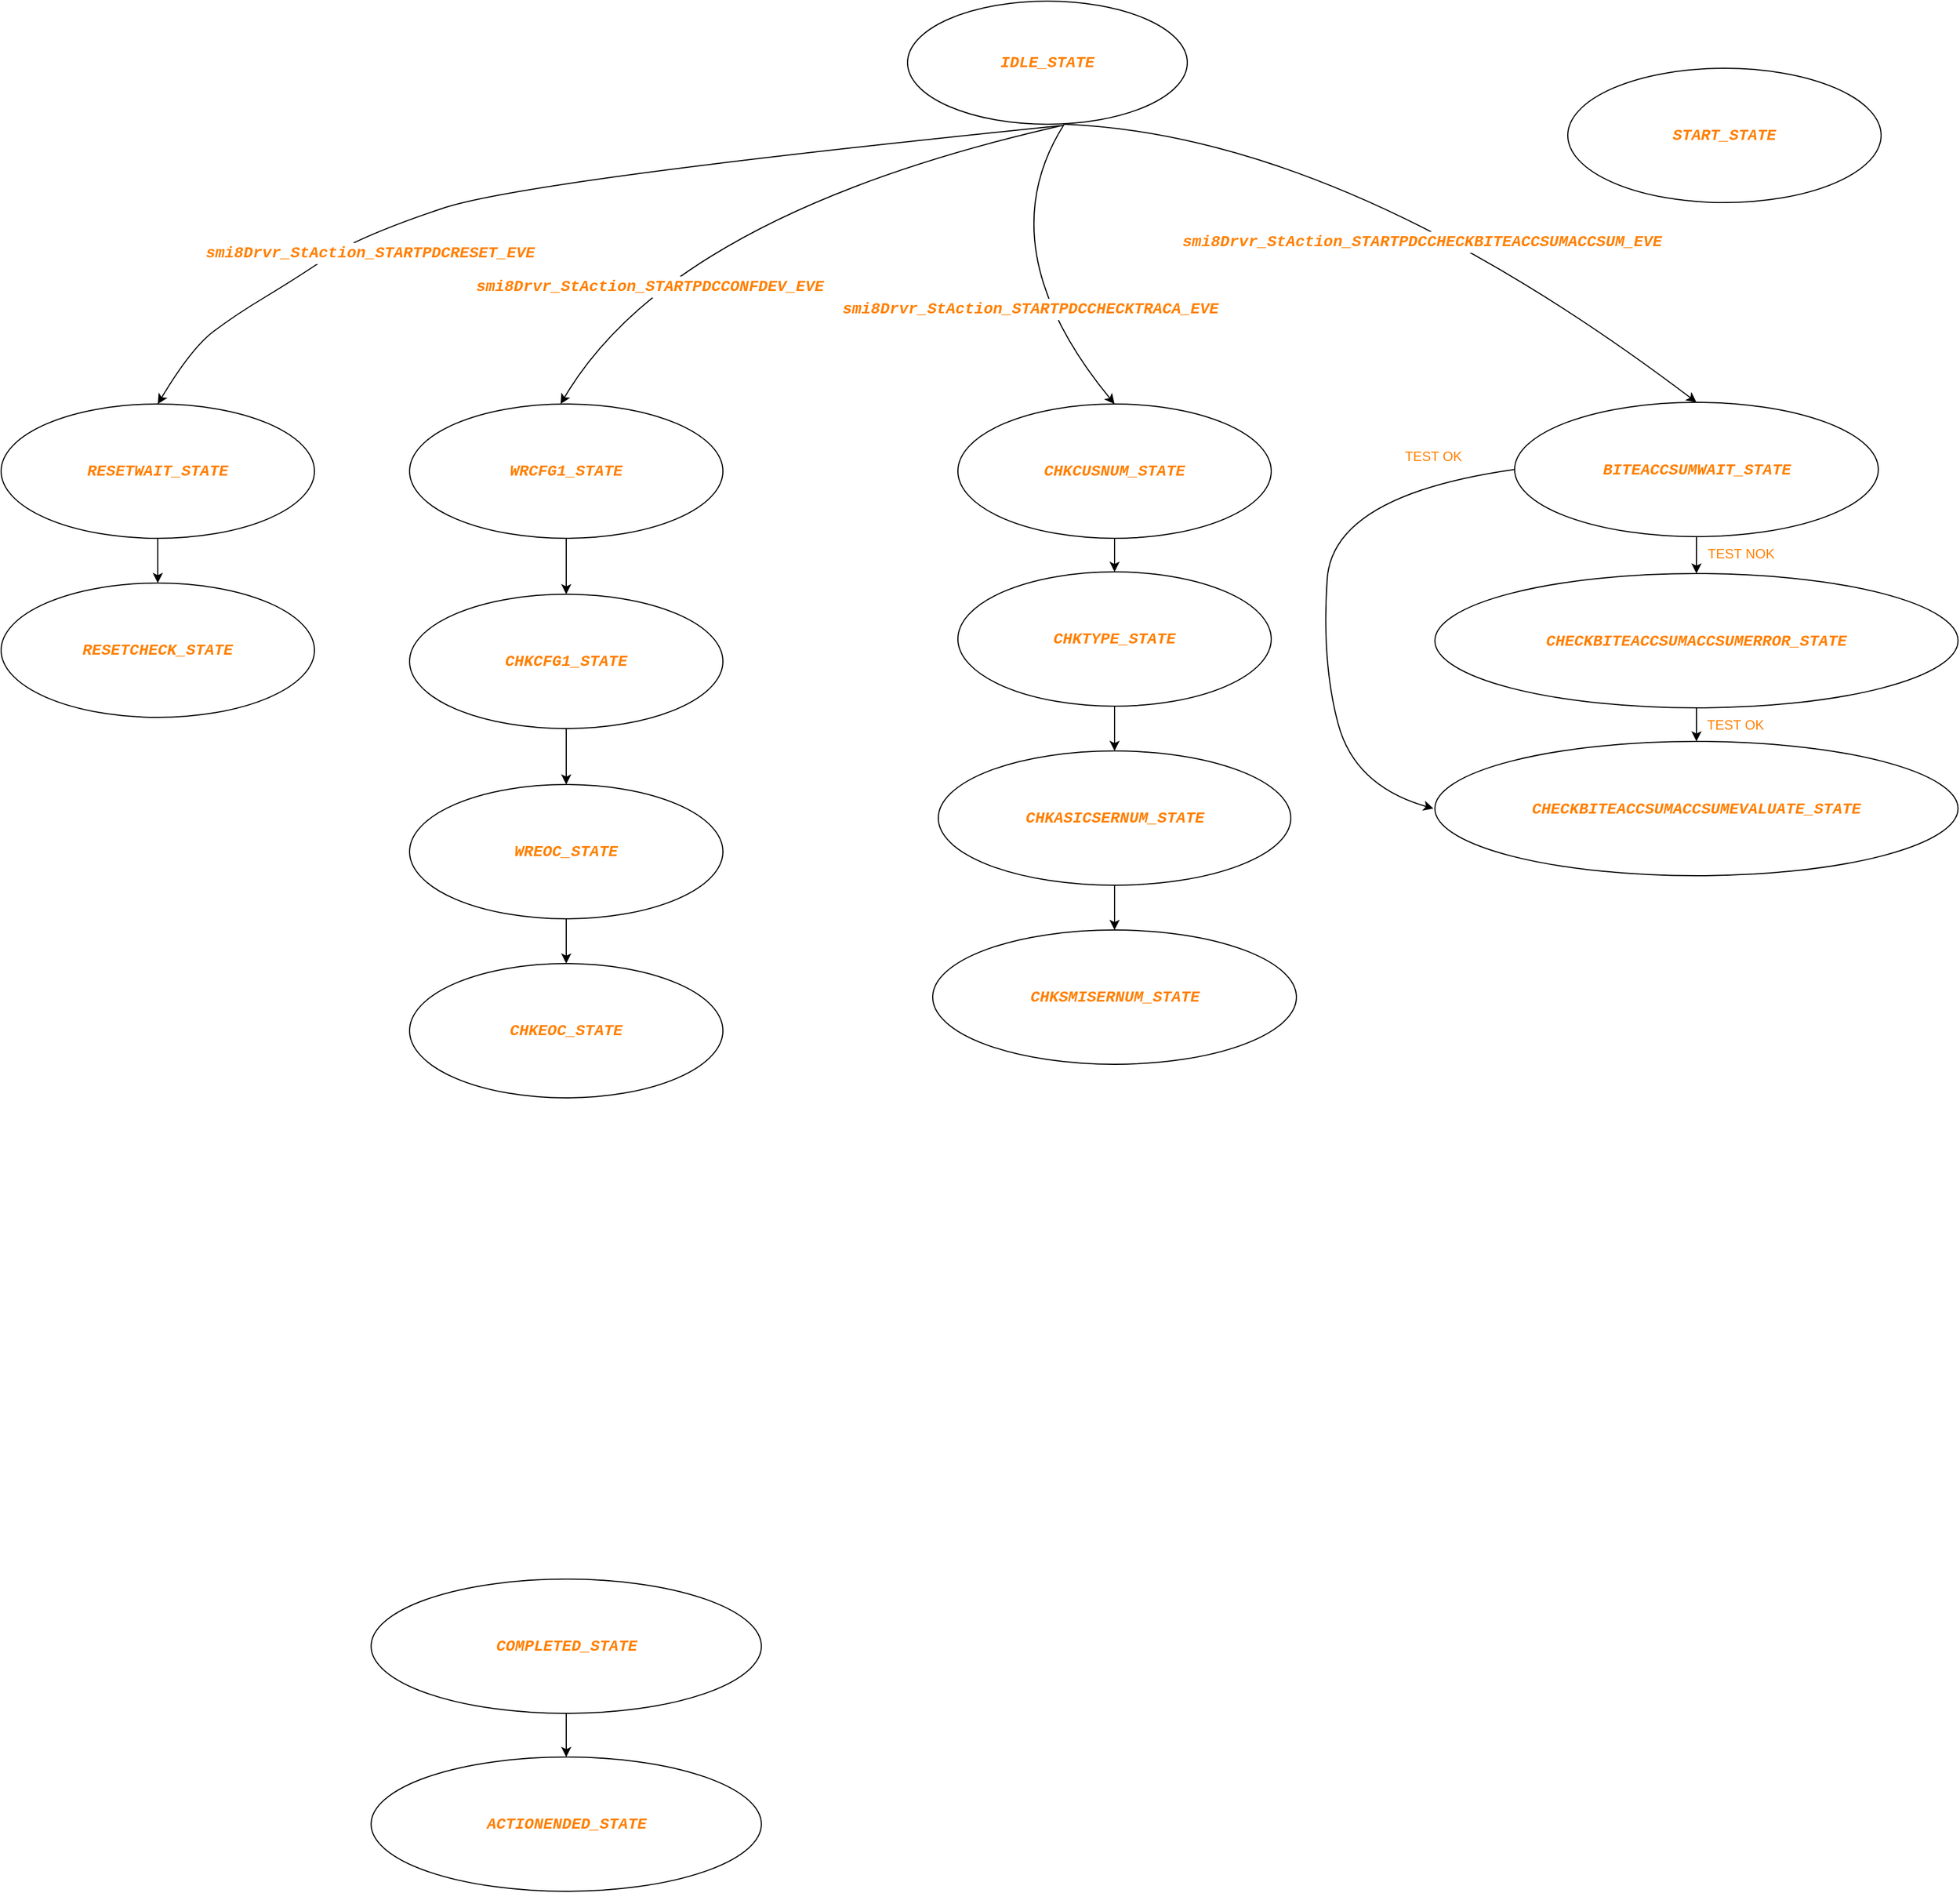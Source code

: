 <mxfile version="16.5.6" type="github">
  <diagram id="UPyzFVB5CWtIWvco0NpC" name="Page-1">
    <mxGraphModel dx="734" dy="487" grid="1" gridSize="10" guides="1" tooltips="1" connect="1" arrows="1" fold="1" page="1" pageScale="1" pageWidth="1169" pageHeight="827" math="0" shadow="0">
      <root>
        <mxCell id="0" />
        <mxCell id="1" parent="0" />
        <mxCell id="FuCtnfCme6ja_bBjiec3-1" value="&lt;p style=&quot;font-family: &amp;#34;consolas&amp;#34; , &amp;#34;courier new&amp;#34; , monospace ; font-size: 14px ; line-height: 19px&quot;&gt;&lt;span style=&quot;font-style: italic&quot;&gt;&lt;b&gt;&lt;font color=&quot;#ff8000&quot;&gt;IDLE_STATE&lt;/font&gt;&lt;/b&gt;&lt;/span&gt;&lt;/p&gt;" style="ellipse;whiteSpace=wrap;html=1;" vertex="1" parent="1">
          <mxGeometry x="850" y="40" width="250" height="110" as="geometry" />
        </mxCell>
        <mxCell id="FuCtnfCme6ja_bBjiec3-2" value="&lt;p style=&quot;line-height: 19px&quot;&gt;&lt;font face=&quot;consolas, courier new, monospace&quot;&gt;&lt;span style=&quot;font-size: 14px&quot;&gt;&lt;b&gt;&lt;i&gt;&lt;font color=&quot;#ff8000&quot;&gt;START_STATE&lt;/font&gt;&lt;/i&gt;&lt;/b&gt;&lt;/span&gt;&lt;/font&gt;&lt;br&gt;&lt;/p&gt;" style="ellipse;whiteSpace=wrap;html=1;" vertex="1" parent="1">
          <mxGeometry x="1440" y="100" width="280" height="120" as="geometry" />
        </mxCell>
        <mxCell id="FuCtnfCme6ja_bBjiec3-32" value="" style="edgeStyle=orthogonalEdgeStyle;rounded=0;orthogonalLoop=1;jettySize=auto;html=1;fontColor=#FF8000;" edge="1" parent="1" source="FuCtnfCme6ja_bBjiec3-3" target="FuCtnfCme6ja_bBjiec3-4">
          <mxGeometry relative="1" as="geometry" />
        </mxCell>
        <mxCell id="FuCtnfCme6ja_bBjiec3-3" value="&lt;p style=&quot;line-height: 19px&quot;&gt;&lt;font face=&quot;consolas, courier new, monospace&quot;&gt;&lt;span style=&quot;font-size: 14px&quot;&gt;&lt;b&gt;&lt;i&gt;&lt;font color=&quot;#ff8000&quot;&gt;RESETWAIT_STATE&lt;/font&gt;&lt;/i&gt;&lt;/b&gt;&lt;/span&gt;&lt;/font&gt;&lt;br&gt;&lt;/p&gt;" style="ellipse;whiteSpace=wrap;html=1;" vertex="1" parent="1">
          <mxGeometry x="40" y="400" width="280" height="120" as="geometry" />
        </mxCell>
        <mxCell id="FuCtnfCme6ja_bBjiec3-4" value="&lt;p style=&quot;line-height: 19px&quot;&gt;&lt;font face=&quot;consolas, courier new, monospace&quot;&gt;&lt;span style=&quot;font-size: 14px&quot;&gt;&lt;b&gt;&lt;i&gt;&lt;font color=&quot;#ff8000&quot;&gt;RESETCHECK_STATE&lt;/font&gt;&lt;/i&gt;&lt;/b&gt;&lt;/span&gt;&lt;/font&gt;&lt;br&gt;&lt;/p&gt;" style="ellipse;whiteSpace=wrap;html=1;" vertex="1" parent="1">
          <mxGeometry x="40" y="560" width="280" height="120" as="geometry" />
        </mxCell>
        <mxCell id="FuCtnfCme6ja_bBjiec3-41" value="" style="edgeStyle=orthogonalEdgeStyle;rounded=0;orthogonalLoop=1;jettySize=auto;html=1;fontColor=#FF8000;" edge="1" parent="1" source="FuCtnfCme6ja_bBjiec3-5" target="FuCtnfCme6ja_bBjiec3-6">
          <mxGeometry relative="1" as="geometry" />
        </mxCell>
        <mxCell id="FuCtnfCme6ja_bBjiec3-5" value="&lt;p style=&quot;line-height: 19px&quot;&gt;&lt;font face=&quot;consolas, courier new, monospace&quot;&gt;&lt;span style=&quot;font-size: 14px&quot;&gt;&lt;b&gt;&lt;i&gt;&lt;font color=&quot;#ff8000&quot;&gt;WRCFG1_STATE&lt;/font&gt;&lt;/i&gt;&lt;/b&gt;&lt;/span&gt;&lt;/font&gt;&lt;br&gt;&lt;/p&gt;" style="ellipse;whiteSpace=wrap;html=1;" vertex="1" parent="1">
          <mxGeometry x="405" y="400" width="280" height="120" as="geometry" />
        </mxCell>
        <mxCell id="FuCtnfCme6ja_bBjiec3-34" value="" style="edgeStyle=orthogonalEdgeStyle;rounded=0;orthogonalLoop=1;jettySize=auto;html=1;fontColor=#FF8000;" edge="1" parent="1" source="FuCtnfCme6ja_bBjiec3-6" target="FuCtnfCme6ja_bBjiec3-7">
          <mxGeometry relative="1" as="geometry" />
        </mxCell>
        <mxCell id="FuCtnfCme6ja_bBjiec3-6" value="&lt;p style=&quot;line-height: 19px&quot;&gt;&lt;font face=&quot;consolas, courier new, monospace&quot;&gt;&lt;span style=&quot;font-size: 14px&quot;&gt;&lt;b&gt;&lt;i&gt;&lt;font color=&quot;#ff8000&quot;&gt;CHKCFG1_STATE&lt;/font&gt;&lt;/i&gt;&lt;/b&gt;&lt;/span&gt;&lt;/font&gt;&lt;br&gt;&lt;/p&gt;" style="ellipse;whiteSpace=wrap;html=1;" vertex="1" parent="1">
          <mxGeometry x="405" y="570" width="280" height="120" as="geometry" />
        </mxCell>
        <mxCell id="FuCtnfCme6ja_bBjiec3-31" value="" style="edgeStyle=orthogonalEdgeStyle;rounded=0;orthogonalLoop=1;jettySize=auto;html=1;fontColor=#FF8000;" edge="1" parent="1" source="FuCtnfCme6ja_bBjiec3-7" target="FuCtnfCme6ja_bBjiec3-8">
          <mxGeometry relative="1" as="geometry" />
        </mxCell>
        <mxCell id="FuCtnfCme6ja_bBjiec3-7" value="&lt;p style=&quot;line-height: 19px&quot;&gt;&lt;font face=&quot;consolas, courier new, monospace&quot;&gt;&lt;span style=&quot;font-size: 14px&quot;&gt;&lt;b&gt;&lt;i&gt;&lt;font color=&quot;#ff8000&quot;&gt;WREOC_STATE&lt;/font&gt;&lt;/i&gt;&lt;/b&gt;&lt;/span&gt;&lt;/font&gt;&lt;br&gt;&lt;/p&gt;" style="ellipse;whiteSpace=wrap;html=1;" vertex="1" parent="1">
          <mxGeometry x="405" y="740" width="280" height="120" as="geometry" />
        </mxCell>
        <mxCell id="FuCtnfCme6ja_bBjiec3-8" value="&lt;p style=&quot;line-height: 19px&quot;&gt;&lt;font face=&quot;consolas, courier new, monospace&quot;&gt;&lt;span style=&quot;font-size: 14px&quot;&gt;&lt;b&gt;&lt;i&gt;&lt;font color=&quot;#ff8000&quot;&gt;CHKEOC_STATE&lt;/font&gt;&lt;/i&gt;&lt;/b&gt;&lt;/span&gt;&lt;/font&gt;&lt;br&gt;&lt;/p&gt;" style="ellipse;whiteSpace=wrap;html=1;" vertex="1" parent="1">
          <mxGeometry x="405" y="900" width="280" height="120" as="geometry" />
        </mxCell>
        <mxCell id="FuCtnfCme6ja_bBjiec3-30" value="" style="edgeStyle=orthogonalEdgeStyle;rounded=0;orthogonalLoop=1;jettySize=auto;html=1;fontColor=#FF8000;" edge="1" parent="1" source="FuCtnfCme6ja_bBjiec3-9" target="FuCtnfCme6ja_bBjiec3-10">
          <mxGeometry relative="1" as="geometry" />
        </mxCell>
        <mxCell id="FuCtnfCme6ja_bBjiec3-9" value="&lt;p style=&quot;line-height: 19px&quot;&gt;&lt;font face=&quot;consolas, courier new, monospace&quot;&gt;&lt;span style=&quot;font-size: 14px&quot;&gt;&lt;b&gt;&lt;i&gt;&lt;font color=&quot;#ff8000&quot;&gt;CHKCUSNUM_STATE&lt;/font&gt;&lt;/i&gt;&lt;/b&gt;&lt;/span&gt;&lt;/font&gt;&lt;br&gt;&lt;/p&gt;" style="ellipse;whiteSpace=wrap;html=1;" vertex="1" parent="1">
          <mxGeometry x="895" y="400" width="280" height="120" as="geometry" />
        </mxCell>
        <mxCell id="FuCtnfCme6ja_bBjiec3-29" value="" style="edgeStyle=orthogonalEdgeStyle;rounded=0;orthogonalLoop=1;jettySize=auto;html=1;fontColor=#FF8000;" edge="1" parent="1" source="FuCtnfCme6ja_bBjiec3-10" target="FuCtnfCme6ja_bBjiec3-11">
          <mxGeometry relative="1" as="geometry" />
        </mxCell>
        <mxCell id="FuCtnfCme6ja_bBjiec3-10" value="&lt;p style=&quot;line-height: 19px&quot;&gt;&lt;font face=&quot;consolas, courier new, monospace&quot;&gt;&lt;span style=&quot;font-size: 14px&quot;&gt;&lt;b&gt;&lt;i&gt;&lt;font color=&quot;#ff8000&quot;&gt;CHKTYPE_STATE&lt;/font&gt;&lt;/i&gt;&lt;/b&gt;&lt;/span&gt;&lt;/font&gt;&lt;br&gt;&lt;/p&gt;" style="ellipse;whiteSpace=wrap;html=1;" vertex="1" parent="1">
          <mxGeometry x="895" y="550" width="280" height="120" as="geometry" />
        </mxCell>
        <mxCell id="FuCtnfCme6ja_bBjiec3-28" value="" style="edgeStyle=orthogonalEdgeStyle;rounded=0;orthogonalLoop=1;jettySize=auto;html=1;fontColor=#FF8000;" edge="1" parent="1" source="FuCtnfCme6ja_bBjiec3-11" target="FuCtnfCme6ja_bBjiec3-12">
          <mxGeometry relative="1" as="geometry" />
        </mxCell>
        <mxCell id="FuCtnfCme6ja_bBjiec3-11" value="&lt;p style=&quot;line-height: 19px&quot;&gt;&lt;font face=&quot;consolas, courier new, monospace&quot;&gt;&lt;span style=&quot;font-size: 14px&quot;&gt;&lt;b&gt;&lt;i&gt;&lt;font color=&quot;#ff8000&quot;&gt;CHKASICSERNUM_STATE&lt;/font&gt;&lt;/i&gt;&lt;/b&gt;&lt;/span&gt;&lt;/font&gt;&lt;br&gt;&lt;/p&gt;" style="ellipse;whiteSpace=wrap;html=1;" vertex="1" parent="1">
          <mxGeometry x="877.5" y="710" width="315" height="120" as="geometry" />
        </mxCell>
        <mxCell id="FuCtnfCme6ja_bBjiec3-12" value="&lt;p style=&quot;line-height: 19px&quot;&gt;&lt;font face=&quot;consolas, courier new, monospace&quot;&gt;&lt;span style=&quot;font-size: 14px&quot;&gt;&lt;b&gt;&lt;i&gt;&lt;font color=&quot;#ff8000&quot;&gt;CHKSMISERNUM_STATE&lt;/font&gt;&lt;/i&gt;&lt;/b&gt;&lt;/span&gt;&lt;/font&gt;&lt;br&gt;&lt;/p&gt;" style="ellipse;whiteSpace=wrap;html=1;" vertex="1" parent="1">
          <mxGeometry x="872.5" y="870" width="325" height="120" as="geometry" />
        </mxCell>
        <mxCell id="FuCtnfCme6ja_bBjiec3-19" value="" style="edgeStyle=orthogonalEdgeStyle;rounded=0;orthogonalLoop=1;jettySize=auto;html=1;fontColor=#FF8000;" edge="1" parent="1" source="FuCtnfCme6ja_bBjiec3-13" target="FuCtnfCme6ja_bBjiec3-14">
          <mxGeometry relative="1" as="geometry" />
        </mxCell>
        <mxCell id="FuCtnfCme6ja_bBjiec3-13" value="&lt;p style=&quot;line-height: 19px&quot;&gt;&lt;font face=&quot;consolas, courier new, monospace&quot;&gt;&lt;span style=&quot;font-size: 14px&quot;&gt;&lt;b&gt;&lt;i&gt;&lt;font color=&quot;#ff8000&quot;&gt;BITEACCSUMWAIT_STATE&lt;/font&gt;&lt;/i&gt;&lt;/b&gt;&lt;/span&gt;&lt;/font&gt;&lt;br&gt;&lt;/p&gt;" style="ellipse;whiteSpace=wrap;html=1;" vertex="1" parent="1">
          <mxGeometry x="1392.5" y="398.5" width="325" height="120" as="geometry" />
        </mxCell>
        <mxCell id="FuCtnfCme6ja_bBjiec3-18" value="" style="edgeStyle=orthogonalEdgeStyle;rounded=0;orthogonalLoop=1;jettySize=auto;html=1;fontColor=#FF8000;" edge="1" parent="1" source="FuCtnfCme6ja_bBjiec3-14" target="FuCtnfCme6ja_bBjiec3-15">
          <mxGeometry relative="1" as="geometry" />
        </mxCell>
        <mxCell id="FuCtnfCme6ja_bBjiec3-14" value="&lt;p style=&quot;line-height: 19px&quot;&gt;&lt;font face=&quot;consolas, courier new, monospace&quot;&gt;&lt;span style=&quot;font-size: 14px&quot;&gt;&lt;b&gt;&lt;i&gt;&lt;font color=&quot;#ff8000&quot;&gt;CHECKBITEACCSUMACCSUMERROR_STATE&lt;/font&gt;&lt;/i&gt;&lt;/b&gt;&lt;/span&gt;&lt;/font&gt;&lt;br&gt;&lt;/p&gt;" style="ellipse;whiteSpace=wrap;html=1;" vertex="1" parent="1">
          <mxGeometry x="1321.25" y="551.5" width="467.5" height="120" as="geometry" />
        </mxCell>
        <mxCell id="FuCtnfCme6ja_bBjiec3-15" value="&lt;p style=&quot;line-height: 19px&quot;&gt;&lt;font face=&quot;consolas, courier new, monospace&quot;&gt;&lt;span style=&quot;font-size: 14px&quot;&gt;&lt;b&gt;&lt;i&gt;&lt;font color=&quot;#ff8000&quot;&gt;CHECKBITEACCSUMACCSUMEVALUATE_STATE&lt;/font&gt;&lt;/i&gt;&lt;/b&gt;&lt;/span&gt;&lt;/font&gt;&lt;br&gt;&lt;/p&gt;" style="ellipse;whiteSpace=wrap;html=1;" vertex="1" parent="1">
          <mxGeometry x="1321.25" y="701.5" width="467.5" height="120" as="geometry" />
        </mxCell>
        <mxCell id="FuCtnfCme6ja_bBjiec3-33" value="" style="edgeStyle=orthogonalEdgeStyle;rounded=0;orthogonalLoop=1;jettySize=auto;html=1;fontColor=#FF8000;" edge="1" parent="1" source="FuCtnfCme6ja_bBjiec3-16" target="FuCtnfCme6ja_bBjiec3-17">
          <mxGeometry relative="1" as="geometry" />
        </mxCell>
        <mxCell id="FuCtnfCme6ja_bBjiec3-16" value="&lt;p style=&quot;line-height: 19px&quot;&gt;&lt;font face=&quot;consolas, courier new, monospace&quot;&gt;&lt;span style=&quot;font-size: 14px&quot;&gt;&lt;b&gt;&lt;i&gt;&lt;font color=&quot;#ff8000&quot;&gt;COMPLETED_STATE&lt;/font&gt;&lt;/i&gt;&lt;/b&gt;&lt;/span&gt;&lt;/font&gt;&lt;br&gt;&lt;/p&gt;" style="ellipse;whiteSpace=wrap;html=1;" vertex="1" parent="1">
          <mxGeometry x="370.63" y="1450" width="348.75" height="120" as="geometry" />
        </mxCell>
        <mxCell id="FuCtnfCme6ja_bBjiec3-17" value="&lt;p style=&quot;line-height: 19px&quot;&gt;&lt;font face=&quot;consolas, courier new, monospace&quot;&gt;&lt;span style=&quot;font-size: 14px&quot;&gt;&lt;b&gt;&lt;i&gt;&lt;font color=&quot;#ff8000&quot;&gt;ACTIONENDED_STATE&lt;/font&gt;&lt;/i&gt;&lt;/b&gt;&lt;/span&gt;&lt;/font&gt;&lt;br&gt;&lt;/p&gt;" style="ellipse;whiteSpace=wrap;html=1;" vertex="1" parent="1">
          <mxGeometry x="370.63" y="1609" width="348.75" height="120" as="geometry" />
        </mxCell>
        <mxCell id="FuCtnfCme6ja_bBjiec3-22" value="" style="curved=1;endArrow=classic;html=1;rounded=0;fontColor=#FF8000;exitX=0;exitY=0.5;exitDx=0;exitDy=0;" edge="1" parent="1" source="FuCtnfCme6ja_bBjiec3-13">
          <mxGeometry width="50" height="50" relative="1" as="geometry">
            <mxPoint x="1380" y="621.5" as="sourcePoint" />
            <mxPoint x="1320" y="761.5" as="targetPoint" />
            <Array as="points">
              <mxPoint x="1230" y="481.5" />
              <mxPoint x="1220" y="631.5" />
              <mxPoint x="1250" y="741.5" />
            </Array>
          </mxGeometry>
        </mxCell>
        <mxCell id="FuCtnfCme6ja_bBjiec3-23" value="TEST OK" style="text;html=1;strokeColor=none;fillColor=none;align=center;verticalAlign=middle;whiteSpace=wrap;rounded=0;labelBackgroundColor=none;fontColor=#FF8000;" vertex="1" parent="1">
          <mxGeometry x="1290" y="431.5" width="60" height="30" as="geometry" />
        </mxCell>
        <mxCell id="FuCtnfCme6ja_bBjiec3-24" value="TEST OK" style="text;html=1;strokeColor=none;fillColor=none;align=center;verticalAlign=middle;whiteSpace=wrap;rounded=0;labelBackgroundColor=none;fontColor=#FF8000;" vertex="1" parent="1">
          <mxGeometry x="1560" y="671.5" width="60" height="30" as="geometry" />
        </mxCell>
        <mxCell id="FuCtnfCme6ja_bBjiec3-27" value="TEST NOK" style="text;html=1;strokeColor=none;fillColor=none;align=center;verticalAlign=middle;whiteSpace=wrap;rounded=0;labelBackgroundColor=none;fontColor=#FF8000;" vertex="1" parent="1">
          <mxGeometry x="1560" y="518.5" width="70" height="30" as="geometry" />
        </mxCell>
        <mxCell id="FuCtnfCme6ja_bBjiec3-35" value="" style="curved=1;endArrow=classic;html=1;rounded=0;fontColor=#FF8000;exitX=0.544;exitY=1.012;exitDx=0;exitDy=0;exitPerimeter=0;entryX=0.5;entryY=0;entryDx=0;entryDy=0;" edge="1" parent="1" source="FuCtnfCme6ja_bBjiec3-1" target="FuCtnfCme6ja_bBjiec3-3">
          <mxGeometry width="50" height="50" relative="1" as="geometry">
            <mxPoint x="190" y="440" as="sourcePoint" />
            <mxPoint x="170" y="350" as="targetPoint" />
            <Array as="points">
              <mxPoint x="510" y="200" />
              <mxPoint x="360" y="250" />
              <mxPoint x="300" y="290" />
              <mxPoint x="250" y="320" />
              <mxPoint x="210" y="350" />
            </Array>
          </mxGeometry>
        </mxCell>
        <mxCell id="FuCtnfCme6ja_bBjiec3-36" value="&lt;div style=&quot;font-family: consolas, &amp;quot;courier new&amp;quot;, monospace; font-size: 14px; line-height: 19px;&quot;&gt;&lt;span style=&quot;font-style: italic;&quot;&gt;smi8Drvr_StAction_STARTPDCRESET_EVE&lt;/span&gt;&lt;/div&gt;" style="text;html=1;strokeColor=none;fillColor=none;align=center;verticalAlign=middle;whiteSpace=wrap;rounded=0;labelBackgroundColor=default;fontColor=#FF8000;fontStyle=1" vertex="1" parent="1">
          <mxGeometry x="220" y="250" width="300" height="30" as="geometry" />
        </mxCell>
        <mxCell id="FuCtnfCme6ja_bBjiec3-39" value="" style="curved=1;endArrow=classic;html=1;rounded=0;fontColor=#FF8000;exitX=0.555;exitY=1.009;exitDx=0;exitDy=0;exitPerimeter=0;entryX=0.482;entryY=0;entryDx=0;entryDy=0;entryPerimeter=0;" edge="1" parent="1" source="FuCtnfCme6ja_bBjiec3-1" target="FuCtnfCme6ja_bBjiec3-5">
          <mxGeometry width="50" height="50" relative="1" as="geometry">
            <mxPoint x="420" y="340" as="sourcePoint" />
            <mxPoint x="470" y="290" as="targetPoint" />
            <Array as="points">
              <mxPoint x="640" y="230" />
            </Array>
          </mxGeometry>
        </mxCell>
        <mxCell id="FuCtnfCme6ja_bBjiec3-40" value="&lt;div style=&quot;font-family: consolas, &amp;quot;courier new&amp;quot;, monospace; font-size: 14px; line-height: 19px;&quot;&gt;&lt;span style=&quot;font-style: italic;&quot;&gt;smi8Drvr_StAction_STARTPDCCONFDEV_EVE&lt;/span&gt;&lt;/div&gt;" style="text;html=1;strokeColor=none;fillColor=none;align=center;verticalAlign=middle;whiteSpace=wrap;rounded=0;labelBackgroundColor=default;fontColor=#FF8000;fontStyle=1" vertex="1" parent="1">
          <mxGeometry x="460" y="280" width="320" height="30" as="geometry" />
        </mxCell>
        <mxCell id="FuCtnfCme6ja_bBjiec3-42" value="" style="curved=1;endArrow=classic;html=1;rounded=0;fontColor=#FF8000;entryX=0.5;entryY=0;entryDx=0;entryDy=0;" edge="1" parent="1" target="FuCtnfCme6ja_bBjiec3-9">
          <mxGeometry width="50" height="50" relative="1" as="geometry">
            <mxPoint x="990" y="150" as="sourcePoint" />
            <mxPoint x="820" y="360" as="targetPoint" />
            <Array as="points">
              <mxPoint x="920" y="260" />
            </Array>
          </mxGeometry>
        </mxCell>
        <mxCell id="FuCtnfCme6ja_bBjiec3-44" value="&lt;div style=&quot;font-family: &amp;quot;consolas&amp;quot; , &amp;quot;courier new&amp;quot; , monospace ; font-size: 14px ; line-height: 19px&quot;&gt;&lt;div style=&quot;font-family: consolas, &amp;quot;courier new&amp;quot;, monospace; line-height: 19px;&quot;&gt;&lt;span style=&quot;font-style: italic;&quot;&gt;smi8Drvr_StAction_STARTPDCCHECKTRACA_EVE&lt;/span&gt;&lt;/div&gt;&lt;/div&gt;" style="text;html=1;strokeColor=none;fillColor=none;align=center;verticalAlign=middle;whiteSpace=wrap;rounded=0;labelBackgroundColor=default;fontColor=#FF8000;fontStyle=1" vertex="1" parent="1">
          <mxGeometry x="800" y="300" width="320" height="30" as="geometry" />
        </mxCell>
        <mxCell id="FuCtnfCme6ja_bBjiec3-45" value="" style="curved=1;endArrow=classic;html=1;rounded=0;fontColor=#FF8000;entryX=0.5;entryY=0;entryDx=0;entryDy=0;" edge="1" parent="1" target="FuCtnfCme6ja_bBjiec3-13">
          <mxGeometry width="50" height="50" relative="1" as="geometry">
            <mxPoint x="990" y="150" as="sourcePoint" />
            <mxPoint x="1180" y="220" as="targetPoint" />
            <Array as="points">
              <mxPoint x="1240" y="160" />
            </Array>
          </mxGeometry>
        </mxCell>
        <mxCell id="FuCtnfCme6ja_bBjiec3-46" value="&lt;div style=&quot;font-family: &amp;quot;consolas&amp;quot; , &amp;quot;courier new&amp;quot; , monospace ; font-size: 14px ; line-height: 19px&quot;&gt;&lt;div style=&quot;font-family: &amp;quot;consolas&amp;quot; , &amp;quot;courier new&amp;quot; , monospace ; line-height: 19px&quot;&gt;&lt;div style=&quot;font-family: consolas, &amp;quot;courier new&amp;quot;, monospace; line-height: 19px;&quot;&gt;&lt;span style=&quot;font-style: italic;&quot;&gt;smi8Drvr_StAction_STARTPDCCHECKBITEACCSUMACCSUM_EVE&lt;/span&gt;&lt;/div&gt;&lt;/div&gt;&lt;/div&gt;" style="text;html=1;strokeColor=none;fillColor=none;align=center;verticalAlign=middle;whiteSpace=wrap;rounded=0;labelBackgroundColor=default;fontColor=#FF8000;fontStyle=1;" vertex="1" parent="1">
          <mxGeometry x="1150" y="240" width="320" height="30" as="geometry" />
        </mxCell>
      </root>
    </mxGraphModel>
  </diagram>
</mxfile>
